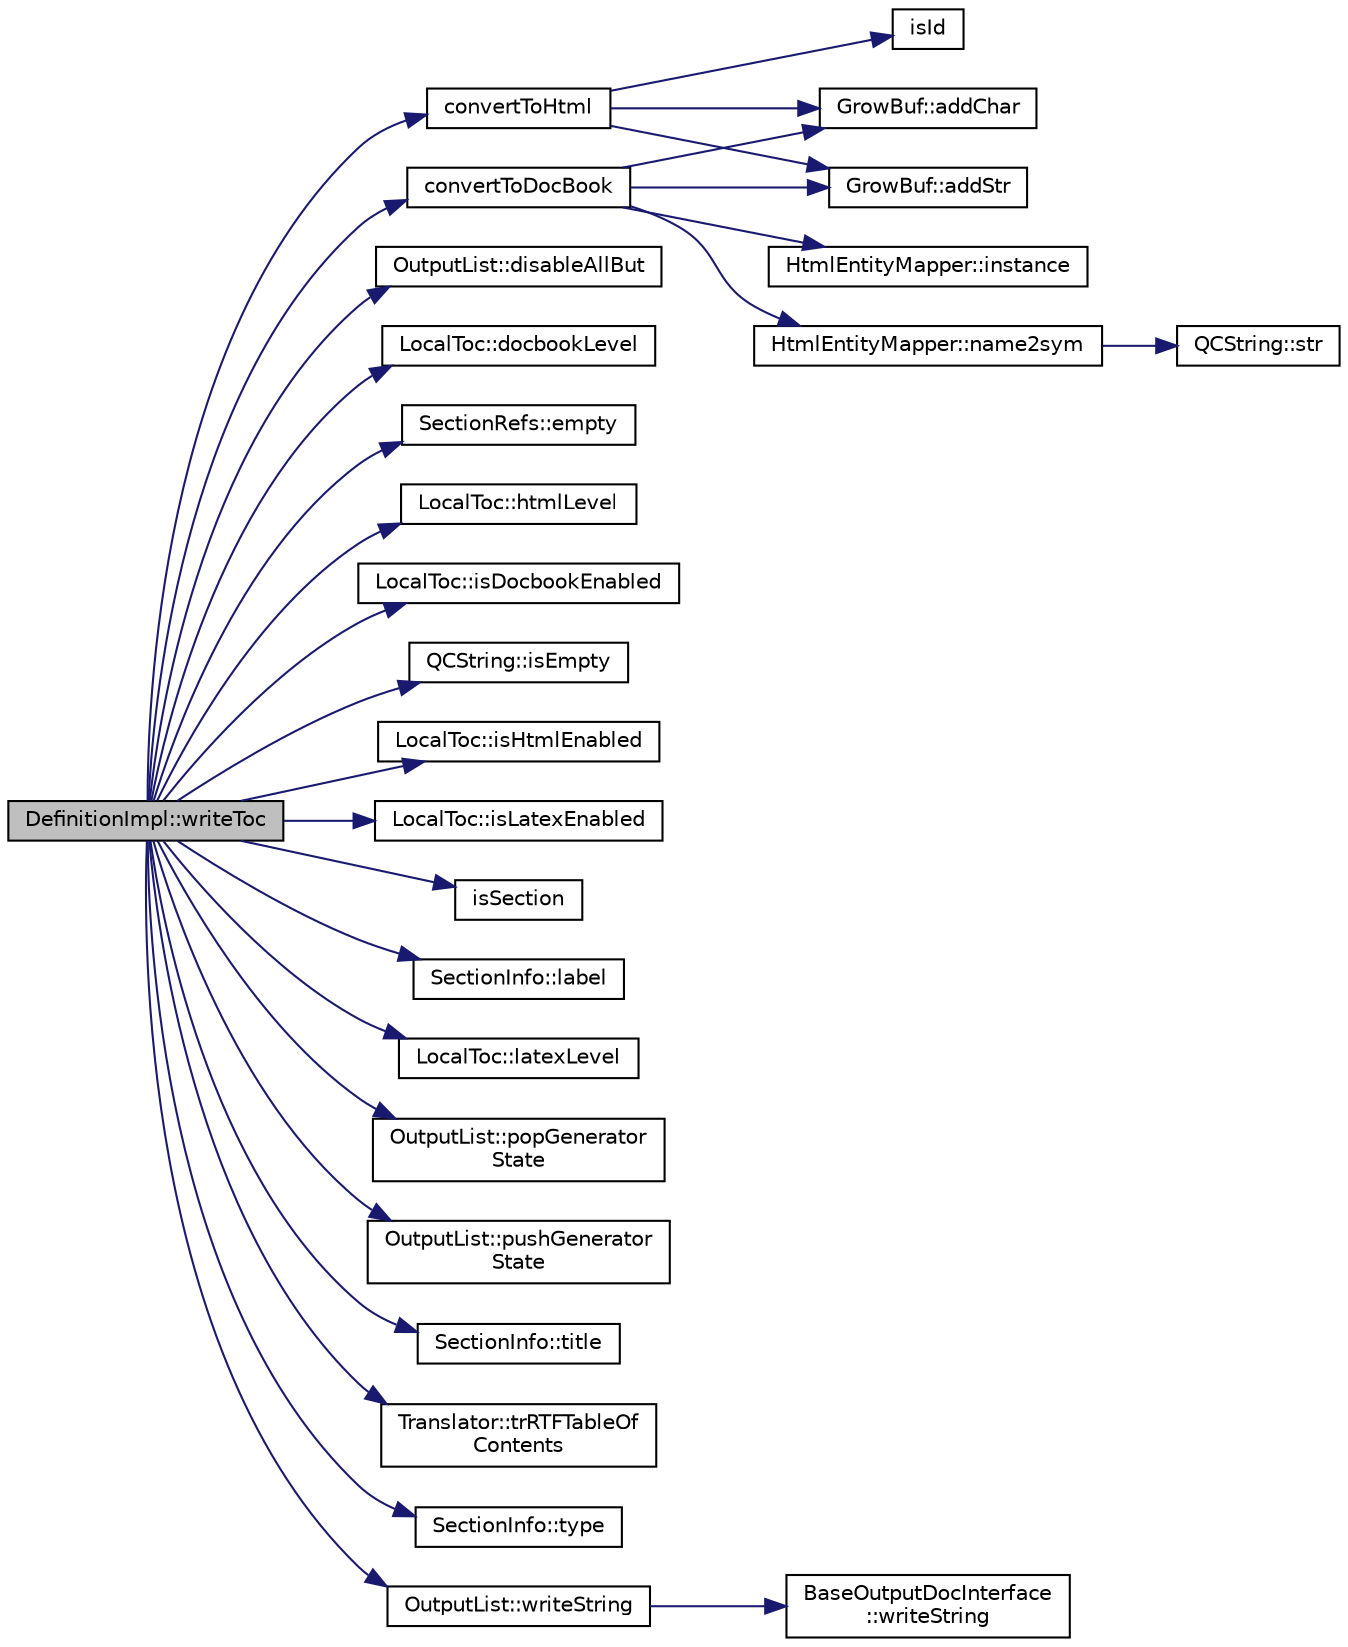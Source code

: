 digraph "DefinitionImpl::writeToc"
{
 // LATEX_PDF_SIZE
  edge [fontname="Helvetica",fontsize="10",labelfontname="Helvetica",labelfontsize="10"];
  node [fontname="Helvetica",fontsize="10",shape=record];
  rankdir="LR";
  Node1 [label="DefinitionImpl::writeToc",height=0.2,width=0.4,color="black", fillcolor="grey75", style="filled", fontcolor="black",tooltip=" "];
  Node1 -> Node2 [color="midnightblue",fontsize="10",style="solid"];
  Node2 [label="convertToDocBook",height=0.2,width=0.4,color="black", fillcolor="white", style="filled",URL="$util_8cpp.html#a7c12b32b5b825c9fc989731c66ba1933",tooltip=" "];
  Node2 -> Node3 [color="midnightblue",fontsize="10",style="solid"];
  Node3 [label="GrowBuf::addChar",height=0.2,width=0.4,color="black", fillcolor="white", style="filled",URL="$classGrowBuf.html#a46b4677f555d2abc718f26e71a59efda",tooltip=" "];
  Node2 -> Node4 [color="midnightblue",fontsize="10",style="solid"];
  Node4 [label="GrowBuf::addStr",height=0.2,width=0.4,color="black", fillcolor="white", style="filled",URL="$classGrowBuf.html#a5e0ff6d9f7a7139725d77a9d669340f3",tooltip=" "];
  Node2 -> Node5 [color="midnightblue",fontsize="10",style="solid"];
  Node5 [label="HtmlEntityMapper::instance",height=0.2,width=0.4,color="black", fillcolor="white", style="filled",URL="$classHtmlEntityMapper.html#ae6ddba77b763691a6e3a1c9021e8d944",tooltip=" "];
  Node2 -> Node6 [color="midnightblue",fontsize="10",style="solid"];
  Node6 [label="HtmlEntityMapper::name2sym",height=0.2,width=0.4,color="black", fillcolor="white", style="filled",URL="$classHtmlEntityMapper.html#ae5a015b9df7e2e99420e8fe7d4adbd71",tooltip="Give code of the requested HTML entity name."];
  Node6 -> Node7 [color="midnightblue",fontsize="10",style="solid"];
  Node7 [label="QCString::str",height=0.2,width=0.4,color="black", fillcolor="white", style="filled",URL="$classQCString.html#a9824b07232eea418ab3b3e7dc3178eec",tooltip=" "];
  Node1 -> Node8 [color="midnightblue",fontsize="10",style="solid"];
  Node8 [label="convertToHtml",height=0.2,width=0.4,color="black", fillcolor="white", style="filled",URL="$util_8cpp.html#a2a3368111f86b401c8f223cd7374b5ac",tooltip=" "];
  Node8 -> Node3 [color="midnightblue",fontsize="10",style="solid"];
  Node8 -> Node4 [color="midnightblue",fontsize="10",style="solid"];
  Node8 -> Node9 [color="midnightblue",fontsize="10",style="solid"];
  Node9 [label="isId",height=0.2,width=0.4,color="black", fillcolor="white", style="filled",URL="$util_8h.html#ae320c88a8522836f00095d566529046f",tooltip=" "];
  Node1 -> Node10 [color="midnightblue",fontsize="10",style="solid"];
  Node10 [label="OutputList::disableAllBut",height=0.2,width=0.4,color="black", fillcolor="white", style="filled",URL="$classOutputList.html#a73f9be626eea01f1ccd1b446dcf2c003",tooltip=" "];
  Node1 -> Node11 [color="midnightblue",fontsize="10",style="solid"];
  Node11 [label="LocalToc::docbookLevel",height=0.2,width=0.4,color="black", fillcolor="white", style="filled",URL="$classLocalToc.html#a5ecf76de70ae4c4d0c95fa0472282514",tooltip=" "];
  Node1 -> Node12 [color="midnightblue",fontsize="10",style="solid"];
  Node12 [label="SectionRefs::empty",height=0.2,width=0.4,color="black", fillcolor="white", style="filled",URL="$classSectionRefs.html#a3efa721d8017a60e0c5e8847af4c320e",tooltip=" "];
  Node1 -> Node13 [color="midnightblue",fontsize="10",style="solid"];
  Node13 [label="LocalToc::htmlLevel",height=0.2,width=0.4,color="black", fillcolor="white", style="filled",URL="$classLocalToc.html#a8cdc5e389caf05398964aded60de1ff0",tooltip=" "];
  Node1 -> Node14 [color="midnightblue",fontsize="10",style="solid"];
  Node14 [label="LocalToc::isDocbookEnabled",height=0.2,width=0.4,color="black", fillcolor="white", style="filled",URL="$classLocalToc.html#aef79ee9848fb8c2d09ed0e8ab101fc5c",tooltip=" "];
  Node1 -> Node15 [color="midnightblue",fontsize="10",style="solid"];
  Node15 [label="QCString::isEmpty",height=0.2,width=0.4,color="black", fillcolor="white", style="filled",URL="$classQCString.html#a621c4090d69ad7d05ef8e5234376c3d8",tooltip=" "];
  Node1 -> Node16 [color="midnightblue",fontsize="10",style="solid"];
  Node16 [label="LocalToc::isHtmlEnabled",height=0.2,width=0.4,color="black", fillcolor="white", style="filled",URL="$classLocalToc.html#a07b1cd7e11164849f2de2a568cd584eb",tooltip=" "];
  Node1 -> Node17 [color="midnightblue",fontsize="10",style="solid"];
  Node17 [label="LocalToc::isLatexEnabled",height=0.2,width=0.4,color="black", fillcolor="white", style="filled",URL="$classLocalToc.html#af62a2335cca0b04ddbda5cc57e59bd19",tooltip=" "];
  Node1 -> Node18 [color="midnightblue",fontsize="10",style="solid"];
  Node18 [label="isSection",height=0.2,width=0.4,color="black", fillcolor="white", style="filled",URL="$section_8h.html#a9b4536753cf263fcd4a38e2af0f2c457",tooltip="return true if type is a section, and false if it is a page, anchor or table."];
  Node1 -> Node19 [color="midnightblue",fontsize="10",style="solid"];
  Node19 [label="SectionInfo::label",height=0.2,width=0.4,color="black", fillcolor="white", style="filled",URL="$classSectionInfo.html#a3028bd10d3288ef120bd833e0ebc57ab",tooltip=" "];
  Node1 -> Node20 [color="midnightblue",fontsize="10",style="solid"];
  Node20 [label="LocalToc::latexLevel",height=0.2,width=0.4,color="black", fillcolor="white", style="filled",URL="$classLocalToc.html#a6de83921649038414bd0d40104245e19",tooltip=" "];
  Node1 -> Node21 [color="midnightblue",fontsize="10",style="solid"];
  Node21 [label="OutputList::popGenerator\lState",height=0.2,width=0.4,color="black", fillcolor="white", style="filled",URL="$classOutputList.html#a94eb1af2ea07425ef1faa539d24adcf8",tooltip=" "];
  Node1 -> Node22 [color="midnightblue",fontsize="10",style="solid"];
  Node22 [label="OutputList::pushGenerator\lState",height=0.2,width=0.4,color="black", fillcolor="white", style="filled",URL="$classOutputList.html#a885957a64f7d87aefb663c4ec903188f",tooltip=" "];
  Node1 -> Node23 [color="midnightblue",fontsize="10",style="solid"];
  Node23 [label="SectionInfo::title",height=0.2,width=0.4,color="black", fillcolor="white", style="filled",URL="$classSectionInfo.html#ac6aefd1d628bbdb94dc3b8e176a72f9b",tooltip=" "];
  Node1 -> Node24 [color="midnightblue",fontsize="10",style="solid"];
  Node24 [label="Translator::trRTFTableOf\lContents",height=0.2,width=0.4,color="black", fillcolor="white", style="filled",URL="$classTranslator.html#a68212eef7295b4a261cd05b88f00aa8b",tooltip=" "];
  Node1 -> Node25 [color="midnightblue",fontsize="10",style="solid"];
  Node25 [label="SectionInfo::type",height=0.2,width=0.4,color="black", fillcolor="white", style="filled",URL="$classSectionInfo.html#ad3818ca1a9c067d97176dcbaf7022d9e",tooltip=" "];
  Node1 -> Node26 [color="midnightblue",fontsize="10",style="solid"];
  Node26 [label="OutputList::writeString",height=0.2,width=0.4,color="black", fillcolor="white", style="filled",URL="$classOutputList.html#a07cac8a8981da35314f77d8f3edb7f76",tooltip=" "];
  Node26 -> Node27 [color="midnightblue",fontsize="10",style="solid"];
  Node27 [label="BaseOutputDocInterface\l::writeString",height=0.2,width=0.4,color="black", fillcolor="white", style="filled",URL="$classBaseOutputDocInterface.html#a1b8c0b05080d0e73bc10a0dfaeb03320",tooltip=" "];
}

